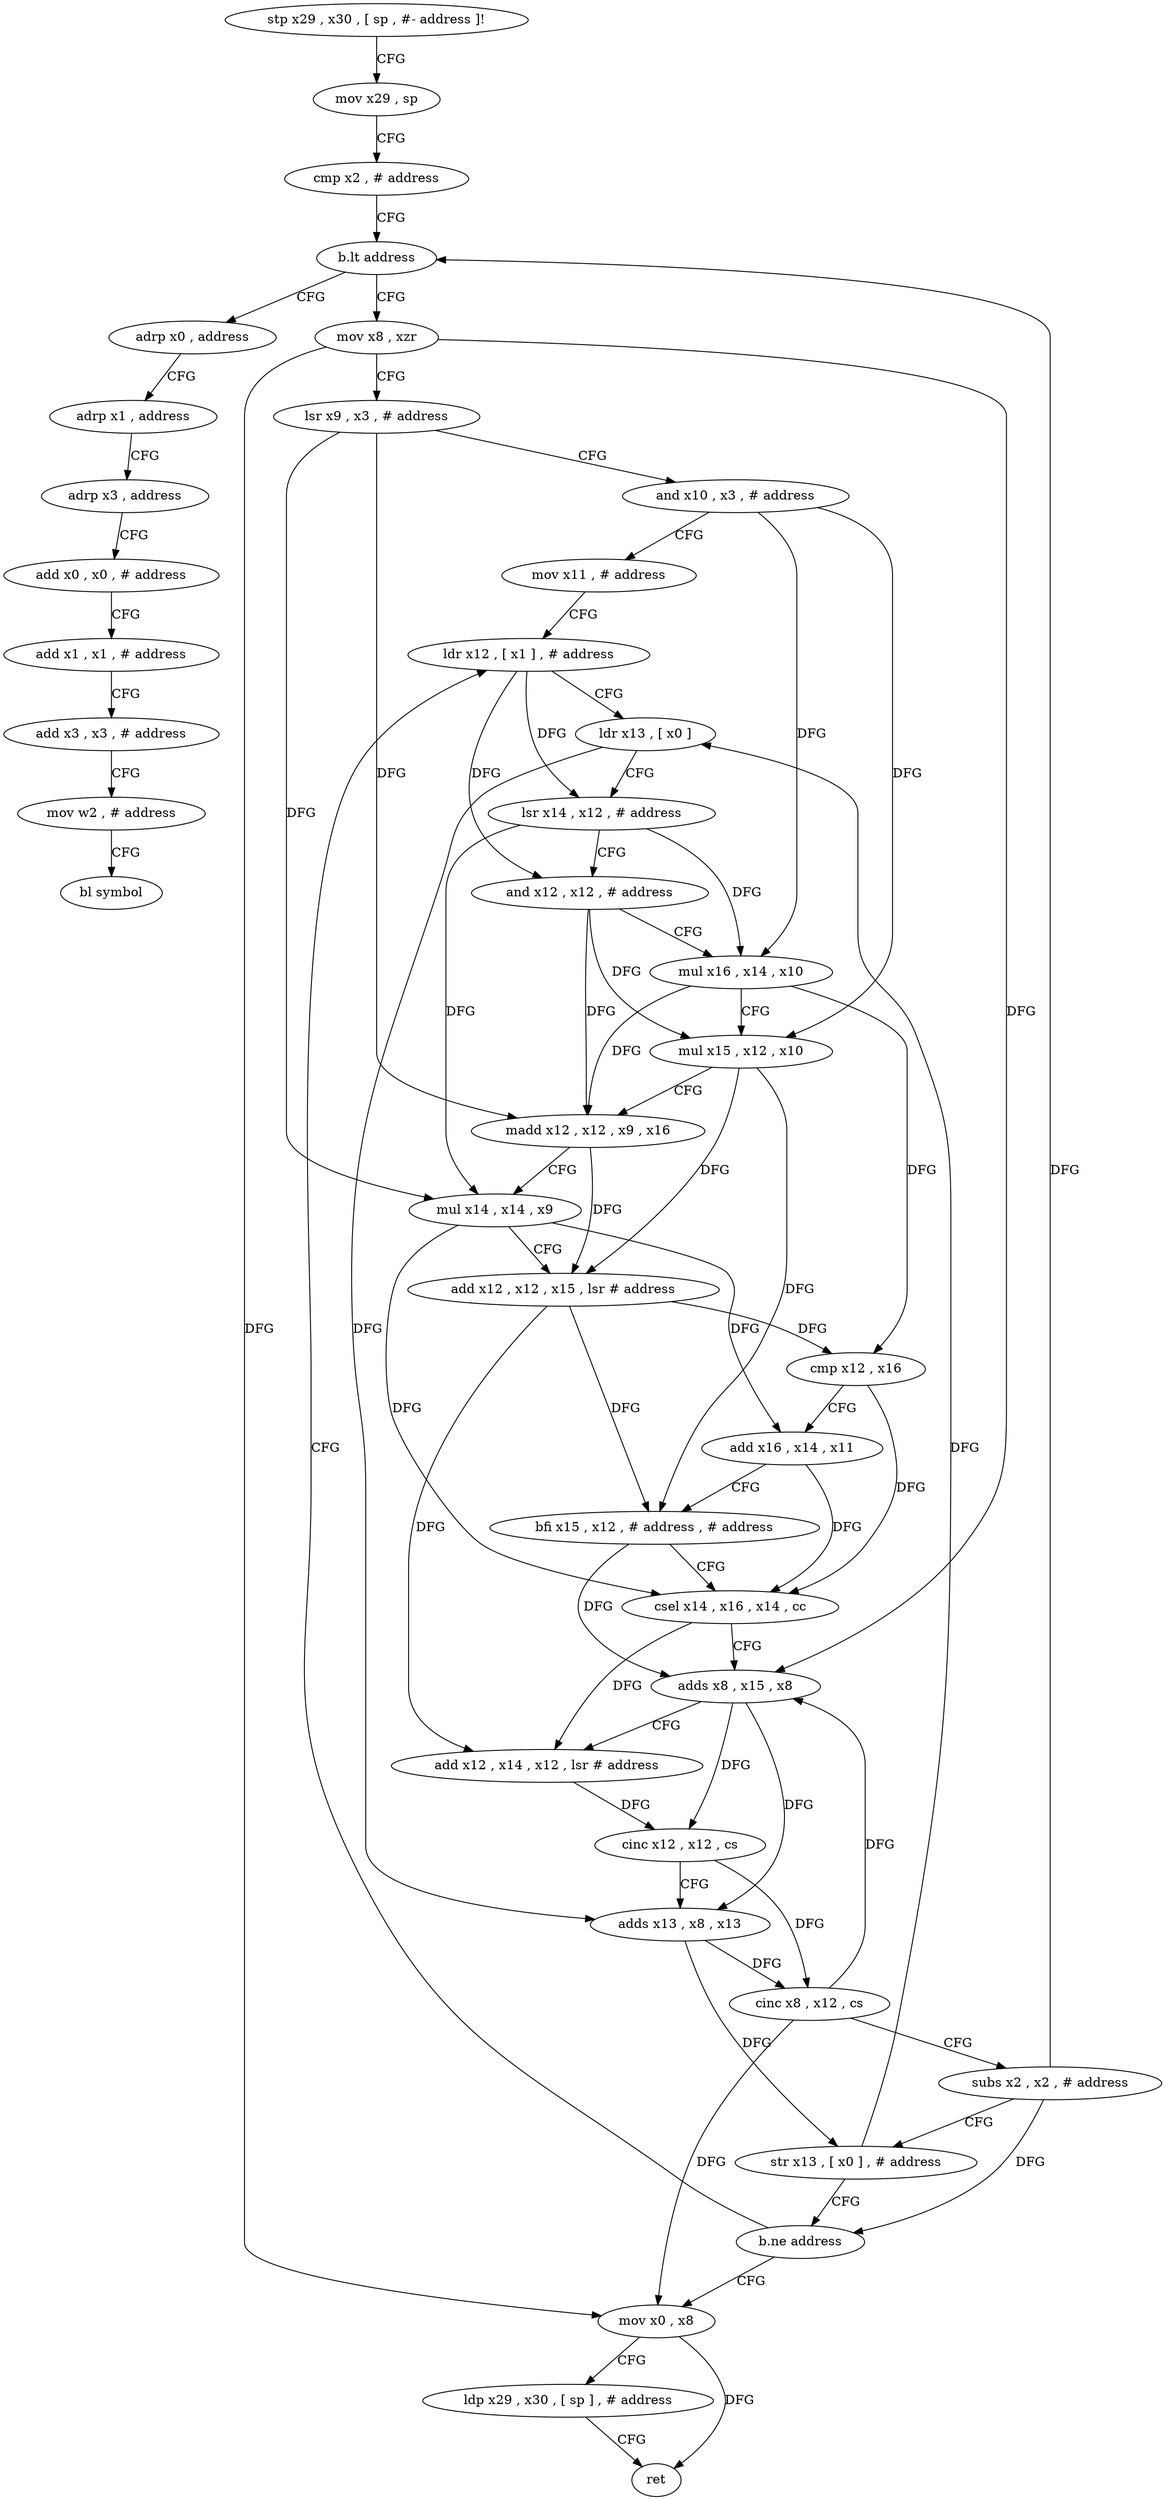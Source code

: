 digraph "func" {
"4221588" [label = "stp x29 , x30 , [ sp , #- address ]!" ]
"4221592" [label = "mov x29 , sp" ]
"4221596" [label = "cmp x2 , # address" ]
"4221600" [label = "b.lt address" ]
"4221716" [label = "adrp x0 , address" ]
"4221604" [label = "mov x8 , xzr" ]
"4221720" [label = "adrp x1 , address" ]
"4221724" [label = "adrp x3 , address" ]
"4221728" [label = "add x0 , x0 , # address" ]
"4221732" [label = "add x1 , x1 , # address" ]
"4221736" [label = "add x3 , x3 , # address" ]
"4221740" [label = "mov w2 , # address" ]
"4221744" [label = "bl symbol" ]
"4221608" [label = "lsr x9 , x3 , # address" ]
"4221612" [label = "and x10 , x3 , # address" ]
"4221616" [label = "mov x11 , # address" ]
"4221620" [label = "ldr x12 , [ x1 ] , # address" ]
"4221624" [label = "ldr x13 , [ x0 ]" ]
"4221628" [label = "lsr x14 , x12 , # address" ]
"4221632" [label = "and x12 , x12 , # address" ]
"4221636" [label = "mul x16 , x14 , x10" ]
"4221640" [label = "mul x15 , x12 , x10" ]
"4221644" [label = "madd x12 , x12 , x9 , x16" ]
"4221648" [label = "mul x14 , x14 , x9" ]
"4221652" [label = "add x12 , x12 , x15 , lsr # address" ]
"4221656" [label = "cmp x12 , x16" ]
"4221660" [label = "add x16 , x14 , x11" ]
"4221664" [label = "bfi x15 , x12 , # address , # address" ]
"4221668" [label = "csel x14 , x16 , x14 , cc" ]
"4221672" [label = "adds x8 , x15 , x8" ]
"4221676" [label = "add x12 , x14 , x12 , lsr # address" ]
"4221680" [label = "cinc x12 , x12 , cs" ]
"4221684" [label = "adds x13 , x8 , x13" ]
"4221688" [label = "cinc x8 , x12 , cs" ]
"4221692" [label = "subs x2 , x2 , # address" ]
"4221696" [label = "str x13 , [ x0 ] , # address" ]
"4221700" [label = "b.ne address" ]
"4221704" [label = "mov x0 , x8" ]
"4221708" [label = "ldp x29 , x30 , [ sp ] , # address" ]
"4221712" [label = "ret" ]
"4221588" -> "4221592" [ label = "CFG" ]
"4221592" -> "4221596" [ label = "CFG" ]
"4221596" -> "4221600" [ label = "CFG" ]
"4221600" -> "4221716" [ label = "CFG" ]
"4221600" -> "4221604" [ label = "CFG" ]
"4221716" -> "4221720" [ label = "CFG" ]
"4221604" -> "4221608" [ label = "CFG" ]
"4221604" -> "4221672" [ label = "DFG" ]
"4221604" -> "4221704" [ label = "DFG" ]
"4221720" -> "4221724" [ label = "CFG" ]
"4221724" -> "4221728" [ label = "CFG" ]
"4221728" -> "4221732" [ label = "CFG" ]
"4221732" -> "4221736" [ label = "CFG" ]
"4221736" -> "4221740" [ label = "CFG" ]
"4221740" -> "4221744" [ label = "CFG" ]
"4221608" -> "4221612" [ label = "CFG" ]
"4221608" -> "4221644" [ label = "DFG" ]
"4221608" -> "4221648" [ label = "DFG" ]
"4221612" -> "4221616" [ label = "CFG" ]
"4221612" -> "4221636" [ label = "DFG" ]
"4221612" -> "4221640" [ label = "DFG" ]
"4221616" -> "4221620" [ label = "CFG" ]
"4221620" -> "4221624" [ label = "CFG" ]
"4221620" -> "4221628" [ label = "DFG" ]
"4221620" -> "4221632" [ label = "DFG" ]
"4221624" -> "4221628" [ label = "CFG" ]
"4221624" -> "4221684" [ label = "DFG" ]
"4221628" -> "4221632" [ label = "CFG" ]
"4221628" -> "4221636" [ label = "DFG" ]
"4221628" -> "4221648" [ label = "DFG" ]
"4221632" -> "4221636" [ label = "CFG" ]
"4221632" -> "4221640" [ label = "DFG" ]
"4221632" -> "4221644" [ label = "DFG" ]
"4221636" -> "4221640" [ label = "CFG" ]
"4221636" -> "4221644" [ label = "DFG" ]
"4221636" -> "4221656" [ label = "DFG" ]
"4221640" -> "4221644" [ label = "CFG" ]
"4221640" -> "4221652" [ label = "DFG" ]
"4221640" -> "4221664" [ label = "DFG" ]
"4221644" -> "4221648" [ label = "CFG" ]
"4221644" -> "4221652" [ label = "DFG" ]
"4221648" -> "4221652" [ label = "CFG" ]
"4221648" -> "4221660" [ label = "DFG" ]
"4221648" -> "4221668" [ label = "DFG" ]
"4221652" -> "4221656" [ label = "DFG" ]
"4221652" -> "4221664" [ label = "DFG" ]
"4221652" -> "4221676" [ label = "DFG" ]
"4221656" -> "4221660" [ label = "CFG" ]
"4221656" -> "4221668" [ label = "DFG" ]
"4221660" -> "4221664" [ label = "CFG" ]
"4221660" -> "4221668" [ label = "DFG" ]
"4221664" -> "4221668" [ label = "CFG" ]
"4221664" -> "4221672" [ label = "DFG" ]
"4221668" -> "4221672" [ label = "CFG" ]
"4221668" -> "4221676" [ label = "DFG" ]
"4221672" -> "4221676" [ label = "CFG" ]
"4221672" -> "4221684" [ label = "DFG" ]
"4221672" -> "4221680" [ label = "DFG" ]
"4221676" -> "4221680" [ label = "DFG" ]
"4221680" -> "4221684" [ label = "CFG" ]
"4221680" -> "4221688" [ label = "DFG" ]
"4221684" -> "4221688" [ label = "DFG" ]
"4221684" -> "4221696" [ label = "DFG" ]
"4221688" -> "4221692" [ label = "CFG" ]
"4221688" -> "4221672" [ label = "DFG" ]
"4221688" -> "4221704" [ label = "DFG" ]
"4221692" -> "4221696" [ label = "CFG" ]
"4221692" -> "4221600" [ label = "DFG" ]
"4221692" -> "4221700" [ label = "DFG" ]
"4221696" -> "4221700" [ label = "CFG" ]
"4221696" -> "4221624" [ label = "DFG" ]
"4221700" -> "4221620" [ label = "CFG" ]
"4221700" -> "4221704" [ label = "CFG" ]
"4221704" -> "4221708" [ label = "CFG" ]
"4221704" -> "4221712" [ label = "DFG" ]
"4221708" -> "4221712" [ label = "CFG" ]
}
